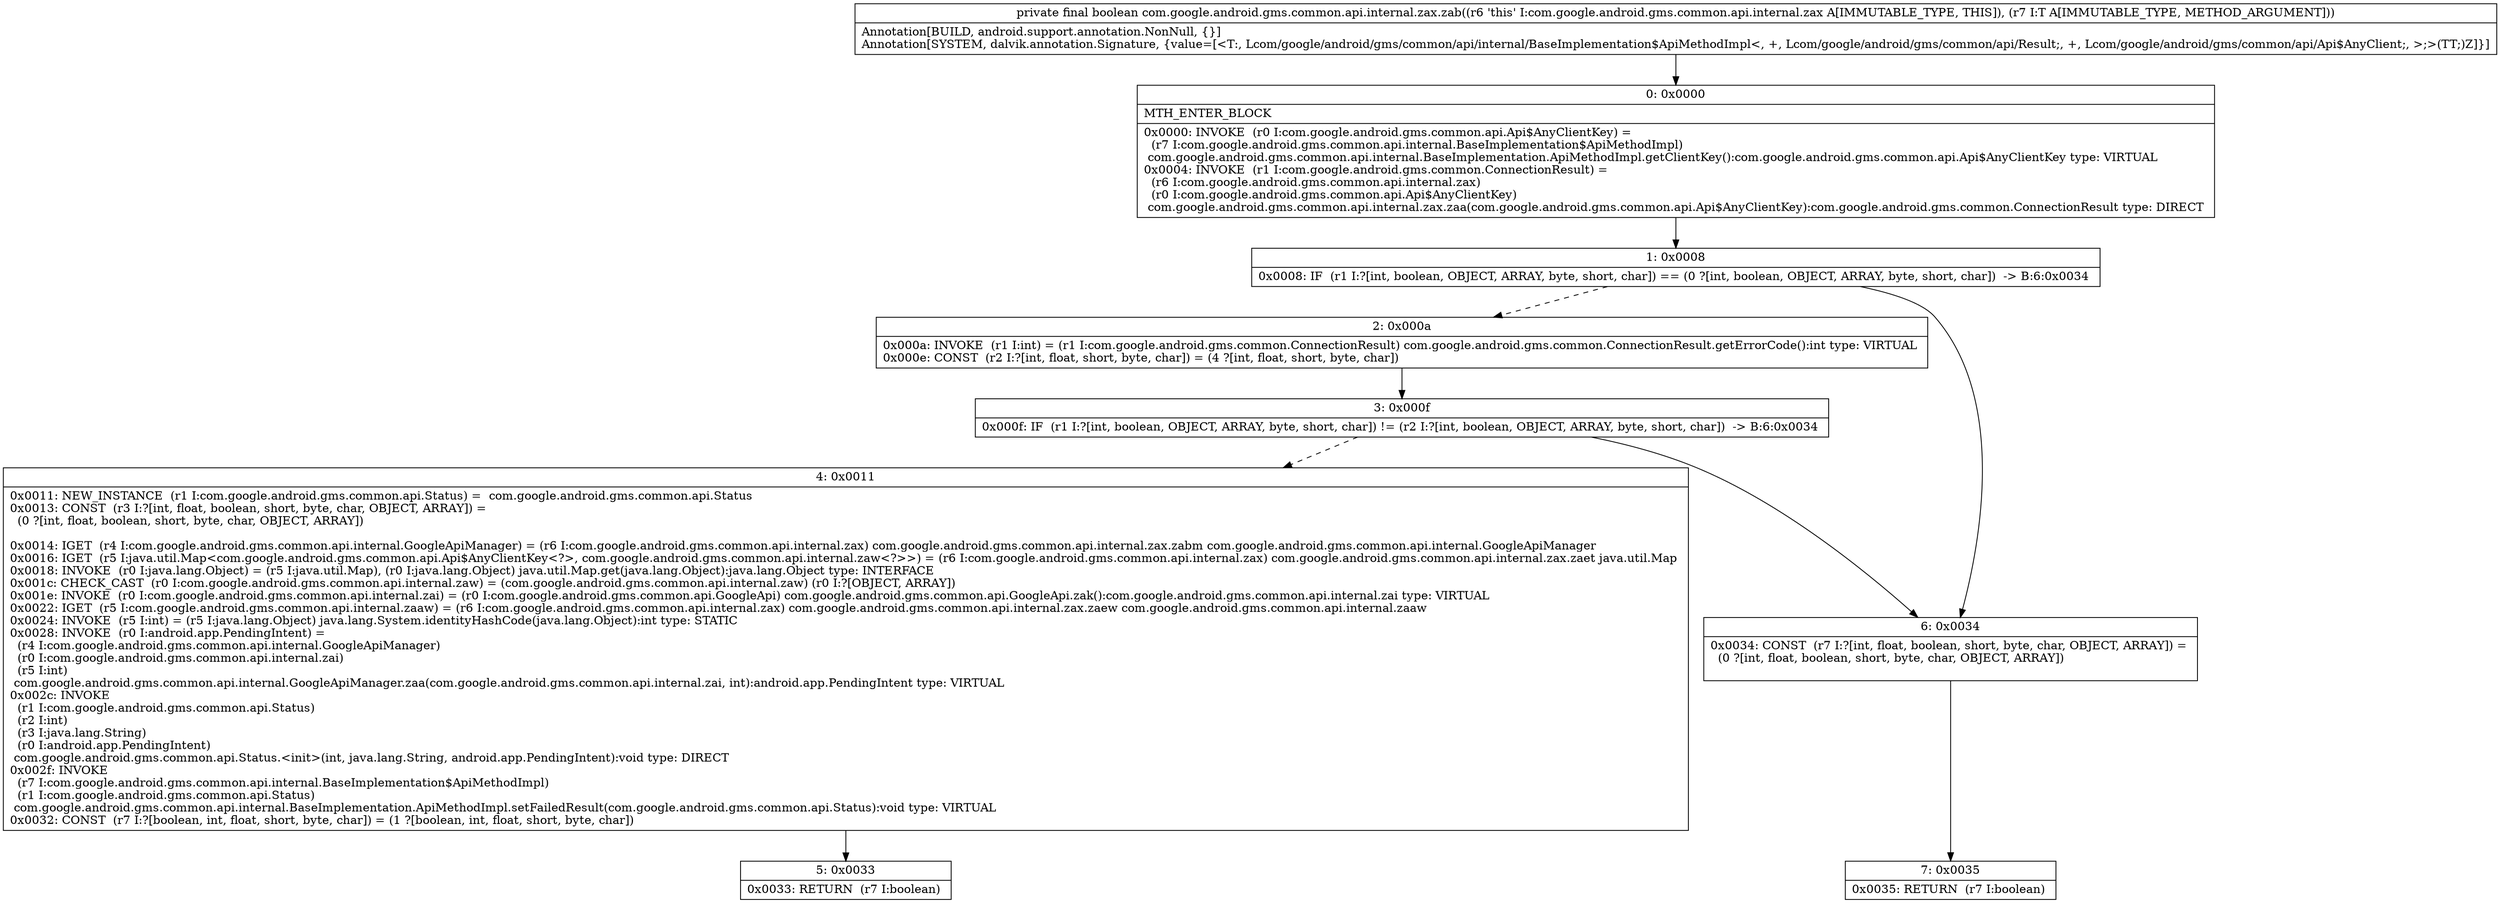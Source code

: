 digraph "CFG forcom.google.android.gms.common.api.internal.zax.zab(Lcom\/google\/android\/gms\/common\/api\/internal\/BaseImplementation$ApiMethodImpl;)Z" {
Node_0 [shape=record,label="{0\:\ 0x0000|MTH_ENTER_BLOCK\l|0x0000: INVOKE  (r0 I:com.google.android.gms.common.api.Api$AnyClientKey) = \l  (r7 I:com.google.android.gms.common.api.internal.BaseImplementation$ApiMethodImpl)\l com.google.android.gms.common.api.internal.BaseImplementation.ApiMethodImpl.getClientKey():com.google.android.gms.common.api.Api$AnyClientKey type: VIRTUAL \l0x0004: INVOKE  (r1 I:com.google.android.gms.common.ConnectionResult) = \l  (r6 I:com.google.android.gms.common.api.internal.zax)\l  (r0 I:com.google.android.gms.common.api.Api$AnyClientKey)\l com.google.android.gms.common.api.internal.zax.zaa(com.google.android.gms.common.api.Api$AnyClientKey):com.google.android.gms.common.ConnectionResult type: DIRECT \l}"];
Node_1 [shape=record,label="{1\:\ 0x0008|0x0008: IF  (r1 I:?[int, boolean, OBJECT, ARRAY, byte, short, char]) == (0 ?[int, boolean, OBJECT, ARRAY, byte, short, char])  \-\> B:6:0x0034 \l}"];
Node_2 [shape=record,label="{2\:\ 0x000a|0x000a: INVOKE  (r1 I:int) = (r1 I:com.google.android.gms.common.ConnectionResult) com.google.android.gms.common.ConnectionResult.getErrorCode():int type: VIRTUAL \l0x000e: CONST  (r2 I:?[int, float, short, byte, char]) = (4 ?[int, float, short, byte, char]) \l}"];
Node_3 [shape=record,label="{3\:\ 0x000f|0x000f: IF  (r1 I:?[int, boolean, OBJECT, ARRAY, byte, short, char]) != (r2 I:?[int, boolean, OBJECT, ARRAY, byte, short, char])  \-\> B:6:0x0034 \l}"];
Node_4 [shape=record,label="{4\:\ 0x0011|0x0011: NEW_INSTANCE  (r1 I:com.google.android.gms.common.api.Status) =  com.google.android.gms.common.api.Status \l0x0013: CONST  (r3 I:?[int, float, boolean, short, byte, char, OBJECT, ARRAY]) = \l  (0 ?[int, float, boolean, short, byte, char, OBJECT, ARRAY])\l \l0x0014: IGET  (r4 I:com.google.android.gms.common.api.internal.GoogleApiManager) = (r6 I:com.google.android.gms.common.api.internal.zax) com.google.android.gms.common.api.internal.zax.zabm com.google.android.gms.common.api.internal.GoogleApiManager \l0x0016: IGET  (r5 I:java.util.Map\<com.google.android.gms.common.api.Api$AnyClientKey\<?\>, com.google.android.gms.common.api.internal.zaw\<?\>\>) = (r6 I:com.google.android.gms.common.api.internal.zax) com.google.android.gms.common.api.internal.zax.zaet java.util.Map \l0x0018: INVOKE  (r0 I:java.lang.Object) = (r5 I:java.util.Map), (r0 I:java.lang.Object) java.util.Map.get(java.lang.Object):java.lang.Object type: INTERFACE \l0x001c: CHECK_CAST  (r0 I:com.google.android.gms.common.api.internal.zaw) = (com.google.android.gms.common.api.internal.zaw) (r0 I:?[OBJECT, ARRAY]) \l0x001e: INVOKE  (r0 I:com.google.android.gms.common.api.internal.zai) = (r0 I:com.google.android.gms.common.api.GoogleApi) com.google.android.gms.common.api.GoogleApi.zak():com.google.android.gms.common.api.internal.zai type: VIRTUAL \l0x0022: IGET  (r5 I:com.google.android.gms.common.api.internal.zaaw) = (r6 I:com.google.android.gms.common.api.internal.zax) com.google.android.gms.common.api.internal.zax.zaew com.google.android.gms.common.api.internal.zaaw \l0x0024: INVOKE  (r5 I:int) = (r5 I:java.lang.Object) java.lang.System.identityHashCode(java.lang.Object):int type: STATIC \l0x0028: INVOKE  (r0 I:android.app.PendingIntent) = \l  (r4 I:com.google.android.gms.common.api.internal.GoogleApiManager)\l  (r0 I:com.google.android.gms.common.api.internal.zai)\l  (r5 I:int)\l com.google.android.gms.common.api.internal.GoogleApiManager.zaa(com.google.android.gms.common.api.internal.zai, int):android.app.PendingIntent type: VIRTUAL \l0x002c: INVOKE  \l  (r1 I:com.google.android.gms.common.api.Status)\l  (r2 I:int)\l  (r3 I:java.lang.String)\l  (r0 I:android.app.PendingIntent)\l com.google.android.gms.common.api.Status.\<init\>(int, java.lang.String, android.app.PendingIntent):void type: DIRECT \l0x002f: INVOKE  \l  (r7 I:com.google.android.gms.common.api.internal.BaseImplementation$ApiMethodImpl)\l  (r1 I:com.google.android.gms.common.api.Status)\l com.google.android.gms.common.api.internal.BaseImplementation.ApiMethodImpl.setFailedResult(com.google.android.gms.common.api.Status):void type: VIRTUAL \l0x0032: CONST  (r7 I:?[boolean, int, float, short, byte, char]) = (1 ?[boolean, int, float, short, byte, char]) \l}"];
Node_5 [shape=record,label="{5\:\ 0x0033|0x0033: RETURN  (r7 I:boolean) \l}"];
Node_6 [shape=record,label="{6\:\ 0x0034|0x0034: CONST  (r7 I:?[int, float, boolean, short, byte, char, OBJECT, ARRAY]) = \l  (0 ?[int, float, boolean, short, byte, char, OBJECT, ARRAY])\l \l}"];
Node_7 [shape=record,label="{7\:\ 0x0035|0x0035: RETURN  (r7 I:boolean) \l}"];
MethodNode[shape=record,label="{private final boolean com.google.android.gms.common.api.internal.zax.zab((r6 'this' I:com.google.android.gms.common.api.internal.zax A[IMMUTABLE_TYPE, THIS]), (r7 I:T A[IMMUTABLE_TYPE, METHOD_ARGUMENT]))  | Annotation[BUILD, android.support.annotation.NonNull, \{\}]\lAnnotation[SYSTEM, dalvik.annotation.Signature, \{value=[\<T:, Lcom\/google\/android\/gms\/common\/api\/internal\/BaseImplementation$ApiMethodImpl\<, +, Lcom\/google\/android\/gms\/common\/api\/Result;, +, Lcom\/google\/android\/gms\/common\/api\/Api$AnyClient;, \>;\>(TT;)Z]\}]\l}"];
MethodNode -> Node_0;
Node_0 -> Node_1;
Node_1 -> Node_2[style=dashed];
Node_1 -> Node_6;
Node_2 -> Node_3;
Node_3 -> Node_4[style=dashed];
Node_3 -> Node_6;
Node_4 -> Node_5;
Node_6 -> Node_7;
}

